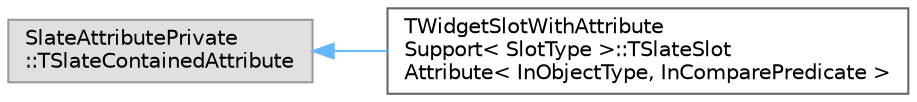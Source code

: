 digraph "Graphical Class Hierarchy"
{
 // INTERACTIVE_SVG=YES
 // LATEX_PDF_SIZE
  bgcolor="transparent";
  edge [fontname=Helvetica,fontsize=10,labelfontname=Helvetica,labelfontsize=10];
  node [fontname=Helvetica,fontsize=10,shape=box,height=0.2,width=0.4];
  rankdir="LR";
  Node0 [id="Node000000",label="SlateAttributePrivate\l::TSlateContainedAttribute",height=0.2,width=0.4,color="grey60", fillcolor="#E0E0E0", style="filled",tooltip=" "];
  Node0 -> Node1 [id="edge5968_Node000000_Node000001",dir="back",color="steelblue1",style="solid",tooltip=" "];
  Node1 [id="Node000001",label="TWidgetSlotWithAttribute\lSupport\< SlotType \>::TSlateSlot\lAttribute\< InObjectType, InComparePredicate \>",height=0.2,width=0.4,color="grey40", fillcolor="white", style="filled",URL="$dd/d85/structTWidgetSlotWithAttributeSupport_1_1TSlateSlotAttribute.html",tooltip="A SlateAttribute that is member variable of a FSlot."];
}
